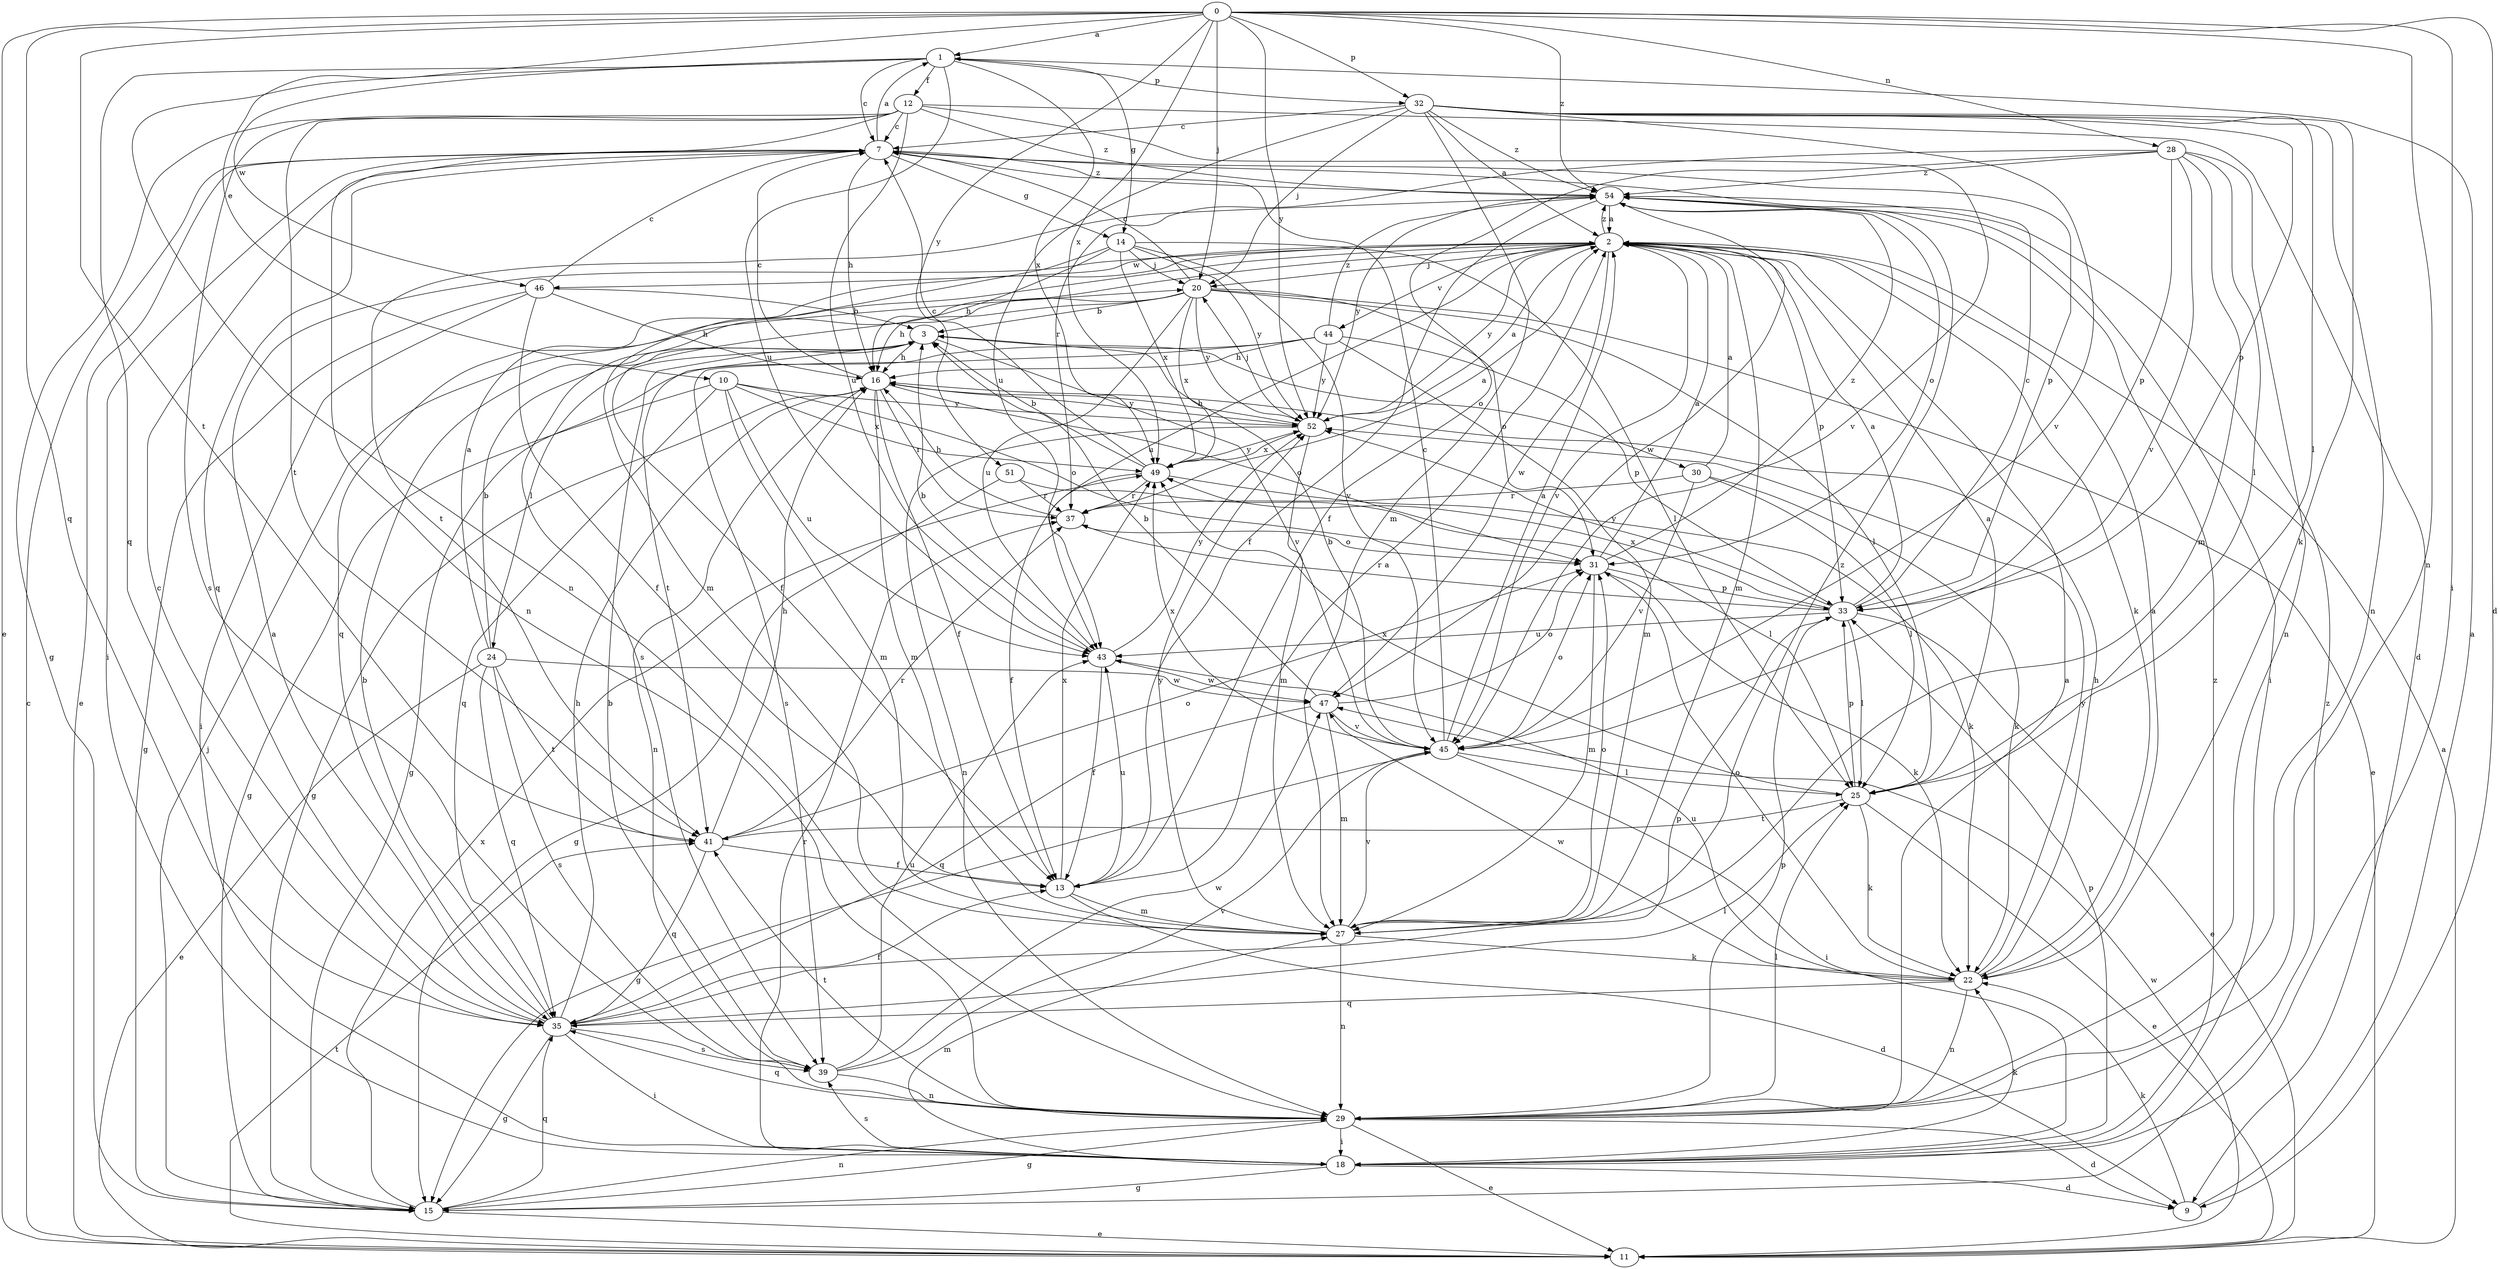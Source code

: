 strict digraph  {
0;
1;
2;
3;
7;
9;
10;
11;
12;
13;
14;
15;
16;
18;
20;
22;
24;
25;
27;
28;
29;
30;
31;
32;
33;
35;
37;
39;
41;
43;
44;
45;
46;
47;
49;
51;
52;
54;
0 -> 1  [label=a];
0 -> 9  [label=d];
0 -> 10  [label=e];
0 -> 11  [label=e];
0 -> 18  [label=i];
0 -> 20  [label=j];
0 -> 28  [label=n];
0 -> 29  [label=n];
0 -> 32  [label=p];
0 -> 35  [label=q];
0 -> 41  [label=t];
0 -> 49  [label=x];
0 -> 51  [label=y];
0 -> 52  [label=y];
0 -> 54  [label=z];
1 -> 7  [label=c];
1 -> 12  [label=f];
1 -> 14  [label=g];
1 -> 29  [label=n];
1 -> 32  [label=p];
1 -> 35  [label=q];
1 -> 43  [label=u];
1 -> 46  [label=w];
1 -> 49  [label=x];
2 -> 20  [label=j];
2 -> 22  [label=k];
2 -> 27  [label=m];
2 -> 33  [label=p];
2 -> 35  [label=q];
2 -> 39  [label=s];
2 -> 43  [label=u];
2 -> 44  [label=v];
2 -> 45  [label=v];
2 -> 46  [label=w];
2 -> 47  [label=w];
2 -> 52  [label=y];
2 -> 54  [label=z];
3 -> 16  [label=h];
3 -> 24  [label=l];
3 -> 30  [label=o];
3 -> 41  [label=t];
3 -> 45  [label=v];
7 -> 1  [label=a];
7 -> 11  [label=e];
7 -> 14  [label=g];
7 -> 16  [label=h];
7 -> 18  [label=i];
7 -> 33  [label=p];
7 -> 35  [label=q];
7 -> 54  [label=z];
9 -> 1  [label=a];
9 -> 22  [label=k];
10 -> 15  [label=g];
10 -> 27  [label=m];
10 -> 31  [label=o];
10 -> 35  [label=q];
10 -> 43  [label=u];
10 -> 49  [label=x];
10 -> 52  [label=y];
11 -> 2  [label=a];
11 -> 7  [label=c];
11 -> 41  [label=t];
11 -> 47  [label=w];
12 -> 7  [label=c];
12 -> 9  [label=d];
12 -> 15  [label=g];
12 -> 29  [label=n];
12 -> 39  [label=s];
12 -> 41  [label=t];
12 -> 43  [label=u];
12 -> 45  [label=v];
12 -> 54  [label=z];
13 -> 2  [label=a];
13 -> 9  [label=d];
13 -> 27  [label=m];
13 -> 43  [label=u];
13 -> 49  [label=x];
14 -> 16  [label=h];
14 -> 20  [label=j];
14 -> 25  [label=l];
14 -> 27  [label=m];
14 -> 45  [label=v];
14 -> 49  [label=x];
14 -> 52  [label=y];
15 -> 11  [label=e];
15 -> 20  [label=j];
15 -> 29  [label=n];
15 -> 35  [label=q];
15 -> 49  [label=x];
15 -> 54  [label=z];
16 -> 7  [label=c];
16 -> 13  [label=f];
16 -> 15  [label=g];
16 -> 27  [label=m];
16 -> 29  [label=n];
16 -> 31  [label=o];
16 -> 37  [label=r];
16 -> 52  [label=y];
18 -> 9  [label=d];
18 -> 15  [label=g];
18 -> 22  [label=k];
18 -> 27  [label=m];
18 -> 33  [label=p];
18 -> 37  [label=r];
18 -> 39  [label=s];
18 -> 54  [label=z];
20 -> 3  [label=b];
20 -> 7  [label=c];
20 -> 11  [label=e];
20 -> 13  [label=f];
20 -> 16  [label=h];
20 -> 25  [label=l];
20 -> 31  [label=o];
20 -> 43  [label=u];
20 -> 49  [label=x];
20 -> 52  [label=y];
22 -> 2  [label=a];
22 -> 16  [label=h];
22 -> 29  [label=n];
22 -> 31  [label=o];
22 -> 35  [label=q];
22 -> 43  [label=u];
22 -> 47  [label=w];
22 -> 52  [label=y];
24 -> 2  [label=a];
24 -> 3  [label=b];
24 -> 11  [label=e];
24 -> 35  [label=q];
24 -> 39  [label=s];
24 -> 41  [label=t];
24 -> 47  [label=w];
25 -> 2  [label=a];
25 -> 11  [label=e];
25 -> 22  [label=k];
25 -> 33  [label=p];
25 -> 41  [label=t];
25 -> 49  [label=x];
27 -> 22  [label=k];
27 -> 29  [label=n];
27 -> 31  [label=o];
27 -> 45  [label=v];
27 -> 52  [label=y];
27 -> 54  [label=z];
28 -> 13  [label=f];
28 -> 25  [label=l];
28 -> 27  [label=m];
28 -> 29  [label=n];
28 -> 33  [label=p];
28 -> 37  [label=r];
28 -> 45  [label=v];
28 -> 54  [label=z];
29 -> 2  [label=a];
29 -> 9  [label=d];
29 -> 11  [label=e];
29 -> 15  [label=g];
29 -> 18  [label=i];
29 -> 25  [label=l];
29 -> 33  [label=p];
29 -> 35  [label=q];
29 -> 41  [label=t];
30 -> 2  [label=a];
30 -> 22  [label=k];
30 -> 25  [label=l];
30 -> 37  [label=r];
30 -> 45  [label=v];
31 -> 2  [label=a];
31 -> 22  [label=k];
31 -> 27  [label=m];
31 -> 33  [label=p];
31 -> 54  [label=z];
32 -> 2  [label=a];
32 -> 7  [label=c];
32 -> 20  [label=j];
32 -> 22  [label=k];
32 -> 25  [label=l];
32 -> 27  [label=m];
32 -> 29  [label=n];
32 -> 33  [label=p];
32 -> 43  [label=u];
32 -> 45  [label=v];
32 -> 54  [label=z];
33 -> 2  [label=a];
33 -> 7  [label=c];
33 -> 11  [label=e];
33 -> 25  [label=l];
33 -> 37  [label=r];
33 -> 43  [label=u];
33 -> 49  [label=x];
33 -> 52  [label=y];
35 -> 2  [label=a];
35 -> 3  [label=b];
35 -> 7  [label=c];
35 -> 13  [label=f];
35 -> 15  [label=g];
35 -> 16  [label=h];
35 -> 18  [label=i];
35 -> 25  [label=l];
35 -> 33  [label=p];
35 -> 39  [label=s];
37 -> 2  [label=a];
37 -> 16  [label=h];
37 -> 31  [label=o];
39 -> 3  [label=b];
39 -> 29  [label=n];
39 -> 43  [label=u];
39 -> 45  [label=v];
39 -> 47  [label=w];
41 -> 13  [label=f];
41 -> 16  [label=h];
41 -> 31  [label=o];
41 -> 35  [label=q];
41 -> 37  [label=r];
43 -> 3  [label=b];
43 -> 13  [label=f];
43 -> 47  [label=w];
43 -> 52  [label=y];
44 -> 15  [label=g];
44 -> 16  [label=h];
44 -> 27  [label=m];
44 -> 33  [label=p];
44 -> 39  [label=s];
44 -> 52  [label=y];
44 -> 54  [label=z];
45 -> 2  [label=a];
45 -> 3  [label=b];
45 -> 7  [label=c];
45 -> 15  [label=g];
45 -> 18  [label=i];
45 -> 25  [label=l];
45 -> 31  [label=o];
45 -> 49  [label=x];
46 -> 3  [label=b];
46 -> 7  [label=c];
46 -> 13  [label=f];
46 -> 15  [label=g];
46 -> 16  [label=h];
46 -> 18  [label=i];
47 -> 3  [label=b];
47 -> 27  [label=m];
47 -> 31  [label=o];
47 -> 35  [label=q];
47 -> 45  [label=v];
49 -> 3  [label=b];
49 -> 7  [label=c];
49 -> 13  [label=f];
49 -> 22  [label=k];
49 -> 37  [label=r];
49 -> 52  [label=y];
51 -> 15  [label=g];
51 -> 25  [label=l];
51 -> 37  [label=r];
52 -> 2  [label=a];
52 -> 16  [label=h];
52 -> 20  [label=j];
52 -> 27  [label=m];
52 -> 29  [label=n];
52 -> 49  [label=x];
54 -> 2  [label=a];
54 -> 13  [label=f];
54 -> 18  [label=i];
54 -> 31  [label=o];
54 -> 41  [label=t];
54 -> 47  [label=w];
54 -> 52  [label=y];
}
